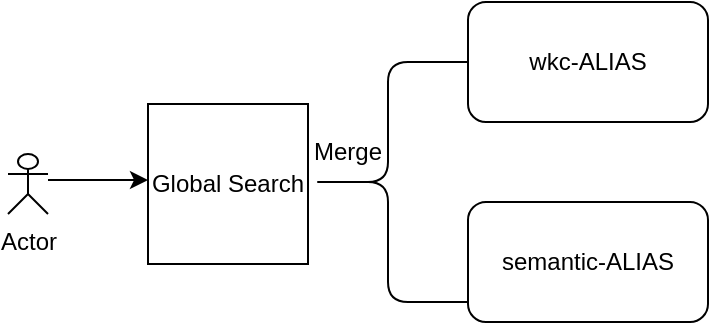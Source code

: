 <mxfile version="21.6.8" type="github">
  <diagram name="Page-1" id="4dP3wZCvv_CMtBE0t0uu">
    <mxGraphModel dx="711" dy="437" grid="1" gridSize="10" guides="1" tooltips="1" connect="1" arrows="1" fold="1" page="1" pageScale="1" pageWidth="850" pageHeight="1100" math="0" shadow="0">
      <root>
        <mxCell id="0" />
        <mxCell id="1" parent="0" />
        <mxCell id="cIVvQxolS53SciqNE1S1-1" value="Actor" style="shape=umlActor;verticalLabelPosition=bottom;verticalAlign=top;html=1;outlineConnect=0;" vertex="1" parent="1">
          <mxGeometry x="200" y="216" width="20" height="30" as="geometry" />
        </mxCell>
        <mxCell id="cIVvQxolS53SciqNE1S1-2" value="Global Search" style="whiteSpace=wrap;html=1;aspect=fixed;" vertex="1" parent="1">
          <mxGeometry x="270" y="191" width="80" height="80" as="geometry" />
        </mxCell>
        <mxCell id="cIVvQxolS53SciqNE1S1-3" value="" style="endArrow=classic;html=1;rounded=0;exitX=1;exitY=0.333;exitDx=0;exitDy=0;exitPerimeter=0;" edge="1" parent="1">
          <mxGeometry width="50" height="50" relative="1" as="geometry">
            <mxPoint x="220" y="229" as="sourcePoint" />
            <mxPoint x="270" y="229" as="targetPoint" />
          </mxGeometry>
        </mxCell>
        <mxCell id="cIVvQxolS53SciqNE1S1-5" value="wkc-ALIAS" style="rounded=1;whiteSpace=wrap;html=1;" vertex="1" parent="1">
          <mxGeometry x="430" y="140" width="120" height="60" as="geometry" />
        </mxCell>
        <mxCell id="cIVvQxolS53SciqNE1S1-6" value="semantic-ALIAS" style="rounded=1;whiteSpace=wrap;html=1;" vertex="1" parent="1">
          <mxGeometry x="430" y="240" width="120" height="60" as="geometry" />
        </mxCell>
        <mxCell id="cIVvQxolS53SciqNE1S1-7" value="" style="shape=curlyBracket;whiteSpace=wrap;html=1;rounded=1;labelPosition=left;verticalLabelPosition=middle;align=right;verticalAlign=middle;" vertex="1" parent="1">
          <mxGeometry x="350" y="170" width="80" height="120" as="geometry" />
        </mxCell>
        <mxCell id="cIVvQxolS53SciqNE1S1-9" value="Merge" style="text;html=1;strokeColor=none;fillColor=none;align=center;verticalAlign=middle;whiteSpace=wrap;rounded=0;" vertex="1" parent="1">
          <mxGeometry x="340" y="200" width="60" height="30" as="geometry" />
        </mxCell>
      </root>
    </mxGraphModel>
  </diagram>
</mxfile>
